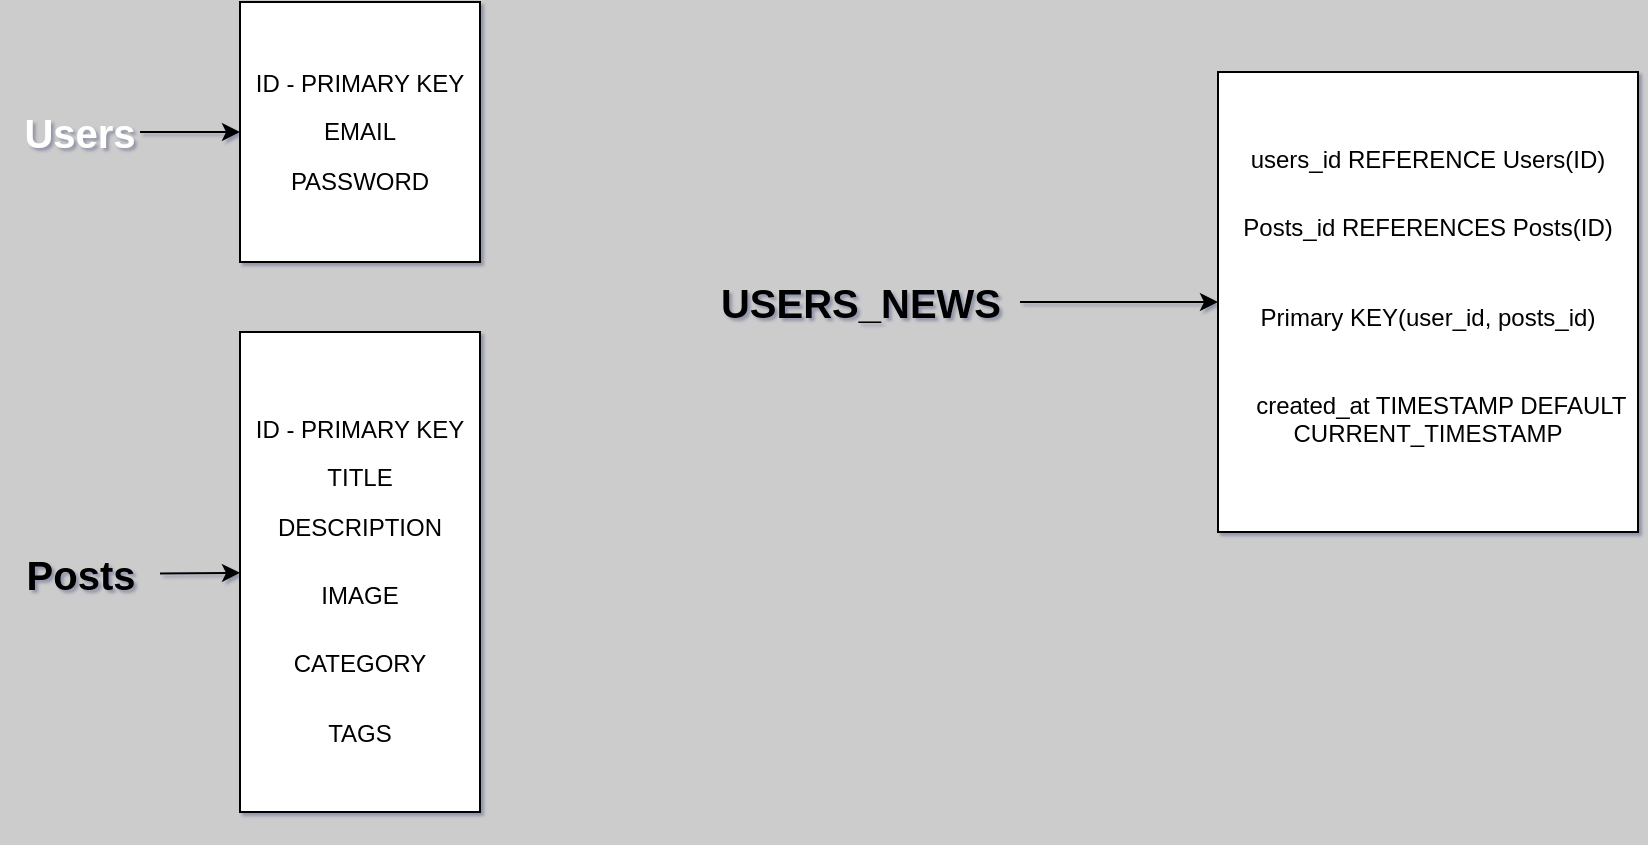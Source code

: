 <mxfile>
    <diagram id="iRGhLGcuoBOvoQUhen28" name="Page-1">
        <mxGraphModel dx="1188" dy="2032" grid="1" gridSize="10" guides="1" tooltips="1" connect="1" arrows="1" fold="1" page="1" pageScale="1" pageWidth="850" pageHeight="1100" background="#CCCCCC" math="0" shadow="1" adaptiveColors="auto">
            <root>
                <mxCell id="0"/>
                <mxCell id="1" parent="0"/>
                <mxCell id="4" value="" style="edgeStyle=none;html=1;" edge="1" parent="1" source="2" target="3">
                    <mxGeometry relative="1" as="geometry"/>
                </mxCell>
                <mxCell id="2" value="&lt;font style=&quot;color: rgb(255, 255, 255); font-size: 20px;&quot;&gt;&lt;b style=&quot;&quot;&gt;Users&lt;/b&gt;&lt;/font&gt;" style="text;strokeColor=none;align=center;fillColor=none;html=1;verticalAlign=middle;whiteSpace=wrap;rounded=0;" vertex="1" parent="1">
                    <mxGeometry x="70" y="30" width="60" height="30" as="geometry"/>
                </mxCell>
                <mxCell id="3" value="ID - PRIMARY KEY&lt;div style=&quot;padding-top: 10px; padding-right: 0px; padding-bottom: 10px;&quot;&gt;EMAIL&lt;/div&gt;&lt;div&gt;PASSWORD&lt;/div&gt;" style="whiteSpace=wrap;html=1;" vertex="1" parent="1">
                    <mxGeometry x="180" y="-20" width="120" height="130" as="geometry"/>
                </mxCell>
                <mxCell id="7" value="" style="edgeStyle=none;html=1;" edge="1" parent="1" source="5" target="6">
                    <mxGeometry relative="1" as="geometry"/>
                </mxCell>
                <mxCell id="5" value="&lt;font style=&quot;font-size: 20px;&quot;&gt;&lt;b&gt;Posts&lt;/b&gt;&lt;/font&gt;" style="text;html=1;align=center;verticalAlign=middle;resizable=0;points=[];autosize=1;strokeColor=none;fillColor=none;" vertex="1" parent="1">
                    <mxGeometry x="60" y="246" width="80" height="40" as="geometry"/>
                </mxCell>
                <mxCell id="6" value="&lt;div&gt;&lt;br&gt;&lt;/div&gt;&lt;div&gt;&lt;br&gt;&lt;/div&gt;&lt;div&gt;&lt;br&gt;&lt;/div&gt;&lt;div style=&quot;padding-top: 10px; padding-bottom: 10px;&quot;&gt;&lt;span style=&quot;color: rgb(0, 0, 0);&quot;&gt;ID - PRIMARY KEY&lt;/span&gt;&lt;/div&gt;&lt;div&gt;TITLE&lt;/div&gt;&lt;div style=&quot;padding-top: 10px; padding-bottom: 10px;&quot;&gt;DESCRIPTION&lt;/div&gt;&lt;div style=&quot;padding-top: 10px; padding-bottom: 10px;&quot;&gt;IMAGE&lt;/div&gt;&lt;div style=&quot;padding-top: 10px; padding-bottom: 10px;&quot;&gt;CATEGORY&lt;/div&gt;&lt;div style=&quot;padding-top: 10px; padding-bottom: 10px;&quot;&gt;TAGS&lt;/div&gt;&lt;div style=&quot;padding-top: 10px; padding-bottom: 10px;&quot;&gt;&lt;br&gt;&lt;/div&gt;" style="whiteSpace=wrap;html=1;" vertex="1" parent="1">
                    <mxGeometry x="180" y="145" width="120" height="240" as="geometry"/>
                </mxCell>
                <mxCell id="11" value="" style="edgeStyle=none;html=1;" edge="1" parent="1" source="9" target="10">
                    <mxGeometry relative="1" as="geometry"/>
                </mxCell>
                <mxCell id="9" value="&lt;b&gt;&lt;font style=&quot;font-size: 20px;&quot;&gt;USERS_NEWS&lt;/font&gt;&lt;/b&gt;" style="text;html=1;align=center;verticalAlign=middle;resizable=0;points=[];autosize=1;strokeColor=none;fillColor=none;" vertex="1" parent="1">
                    <mxGeometry x="410" y="110" width="160" height="40" as="geometry"/>
                </mxCell>
                <mxCell id="10" value="&lt;div&gt;&lt;br&gt;&lt;/div&gt;&lt;div&gt;&lt;br&gt;&lt;/div&gt;users_id REFERENCE Users(ID)&lt;div style=&quot;padding-top: 20px; padding-bottom: 20px;&quot;&gt;Posts_id REFERENCES Posts(ID)&lt;/div&gt;&lt;div style=&quot;padding-top: 10px; padding-bottom: 10px;&quot;&gt;Primary KEY(user_id, posts_id)&lt;/div&gt;&lt;div style=&quot;padding-top: 10px; padding-bottom: 10px;&quot;&gt;&lt;div style=&quot;padding-top: 10px; padding-bottom: 10px;&quot;&gt;&amp;nbsp; &amp;nbsp; created_at TIMESTAMP DEFAULT CURRENT_TIMESTAMP&lt;/div&gt;&lt;div&gt;&lt;br&gt;&lt;/div&gt;&lt;/div&gt;" style="whiteSpace=wrap;html=1;" vertex="1" parent="1">
                    <mxGeometry x="669" y="15" width="210" height="230" as="geometry"/>
                </mxCell>
            </root>
        </mxGraphModel>
    </diagram>
</mxfile>